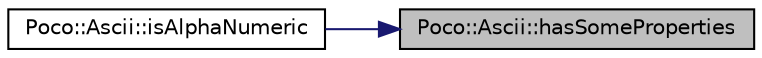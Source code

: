 digraph "Poco::Ascii::hasSomeProperties"
{
 // LATEX_PDF_SIZE
  edge [fontname="Helvetica",fontsize="10",labelfontname="Helvetica",labelfontsize="10"];
  node [fontname="Helvetica",fontsize="10",shape=record];
  rankdir="RL";
  Node1 [label="Poco::Ascii::hasSomeProperties",height=0.2,width=0.4,color="black", fillcolor="grey75", style="filled", fontcolor="black",tooltip=" "];
  Node1 -> Node2 [dir="back",color="midnightblue",fontsize="10",style="solid",fontname="Helvetica"];
  Node2 [label="Poco::Ascii::isAlphaNumeric",height=0.2,width=0.4,color="black", fillcolor="white", style="filled",URL="$classPoco_1_1Ascii.html#ab796cce66ddd925861e267940686a61d",tooltip="Returns true iff the given character is an alphabetic character."];
}
